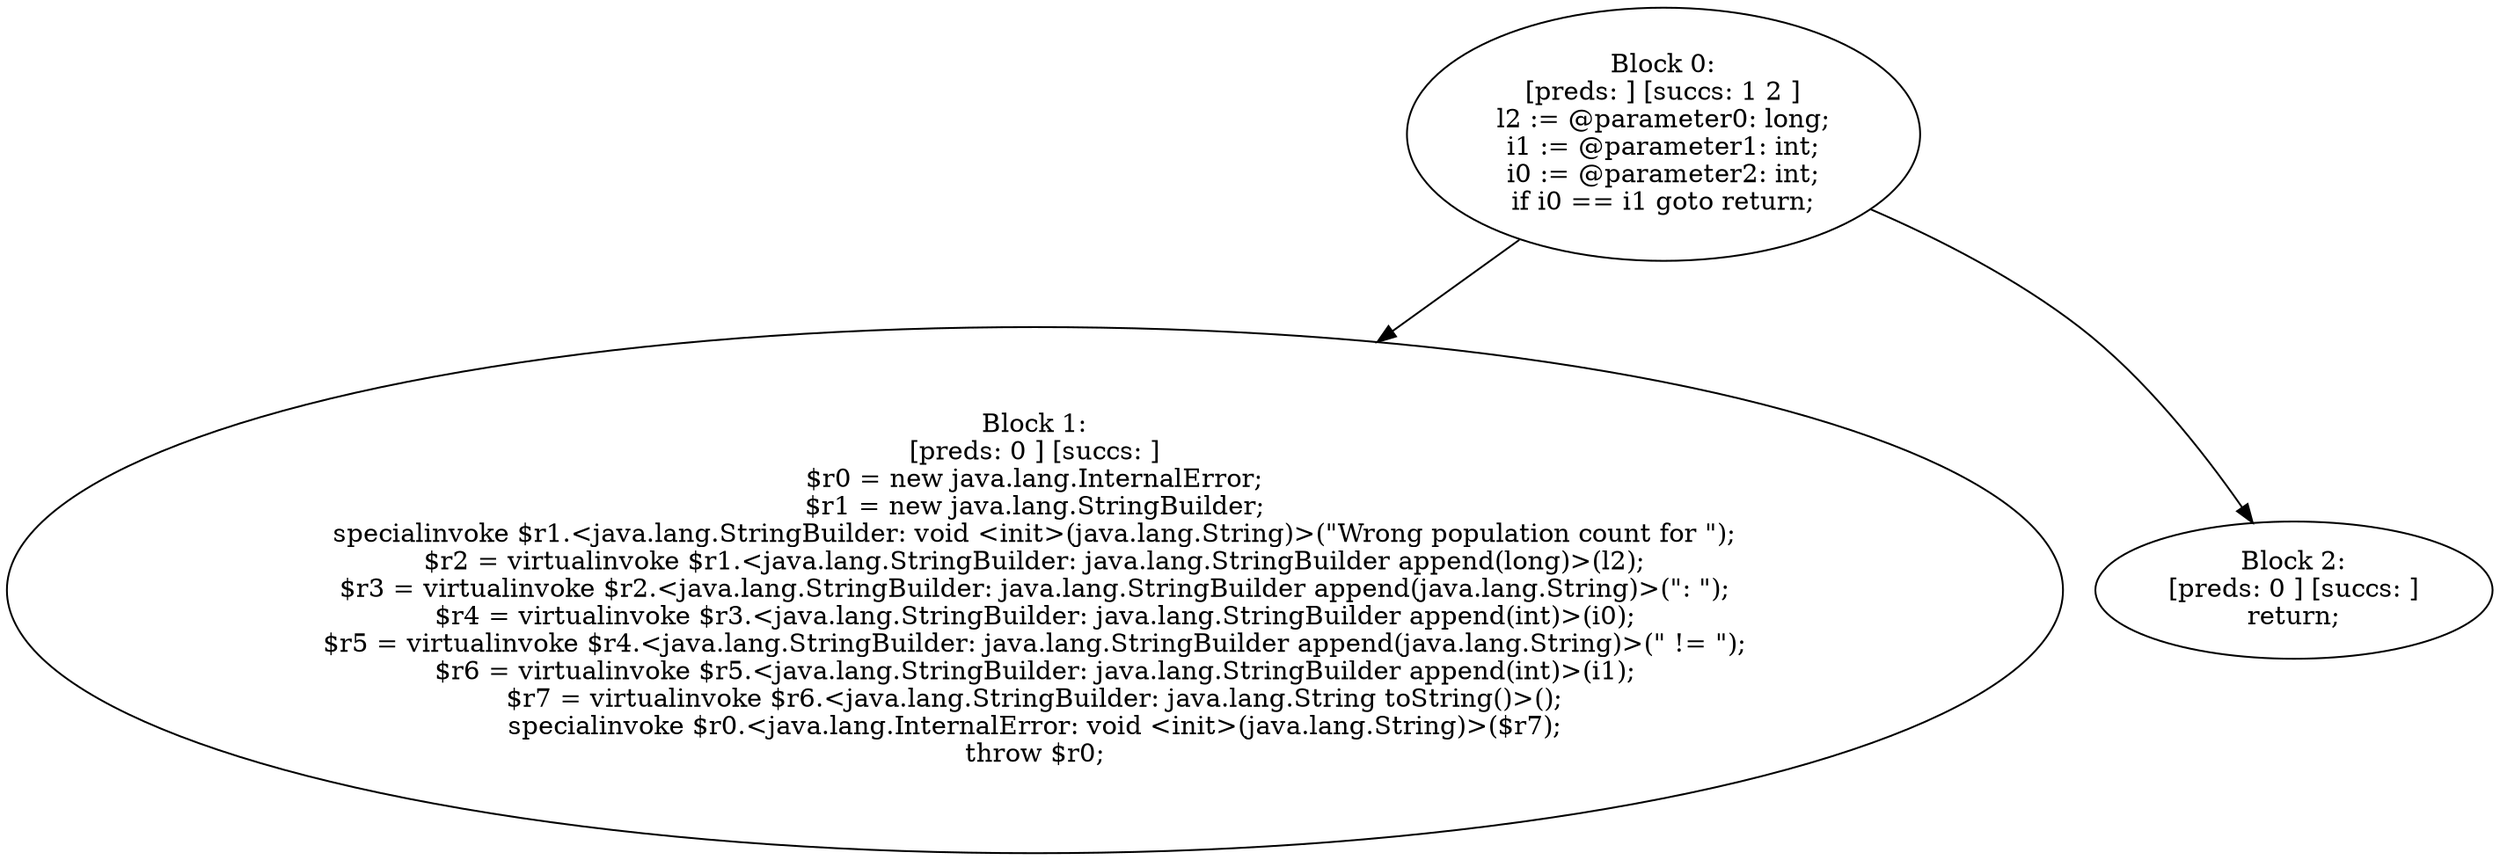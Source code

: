digraph "unitGraph" {
    "Block 0:
[preds: ] [succs: 1 2 ]
l2 := @parameter0: long;
i1 := @parameter1: int;
i0 := @parameter2: int;
if i0 == i1 goto return;
"
    "Block 1:
[preds: 0 ] [succs: ]
$r0 = new java.lang.InternalError;
$r1 = new java.lang.StringBuilder;
specialinvoke $r1.<java.lang.StringBuilder: void <init>(java.lang.String)>(\"Wrong population count for \");
$r2 = virtualinvoke $r1.<java.lang.StringBuilder: java.lang.StringBuilder append(long)>(l2);
$r3 = virtualinvoke $r2.<java.lang.StringBuilder: java.lang.StringBuilder append(java.lang.String)>(\": \");
$r4 = virtualinvoke $r3.<java.lang.StringBuilder: java.lang.StringBuilder append(int)>(i0);
$r5 = virtualinvoke $r4.<java.lang.StringBuilder: java.lang.StringBuilder append(java.lang.String)>(\" != \");
$r6 = virtualinvoke $r5.<java.lang.StringBuilder: java.lang.StringBuilder append(int)>(i1);
$r7 = virtualinvoke $r6.<java.lang.StringBuilder: java.lang.String toString()>();
specialinvoke $r0.<java.lang.InternalError: void <init>(java.lang.String)>($r7);
throw $r0;
"
    "Block 2:
[preds: 0 ] [succs: ]
return;
"
    "Block 0:
[preds: ] [succs: 1 2 ]
l2 := @parameter0: long;
i1 := @parameter1: int;
i0 := @parameter2: int;
if i0 == i1 goto return;
"->"Block 1:
[preds: 0 ] [succs: ]
$r0 = new java.lang.InternalError;
$r1 = new java.lang.StringBuilder;
specialinvoke $r1.<java.lang.StringBuilder: void <init>(java.lang.String)>(\"Wrong population count for \");
$r2 = virtualinvoke $r1.<java.lang.StringBuilder: java.lang.StringBuilder append(long)>(l2);
$r3 = virtualinvoke $r2.<java.lang.StringBuilder: java.lang.StringBuilder append(java.lang.String)>(\": \");
$r4 = virtualinvoke $r3.<java.lang.StringBuilder: java.lang.StringBuilder append(int)>(i0);
$r5 = virtualinvoke $r4.<java.lang.StringBuilder: java.lang.StringBuilder append(java.lang.String)>(\" != \");
$r6 = virtualinvoke $r5.<java.lang.StringBuilder: java.lang.StringBuilder append(int)>(i1);
$r7 = virtualinvoke $r6.<java.lang.StringBuilder: java.lang.String toString()>();
specialinvoke $r0.<java.lang.InternalError: void <init>(java.lang.String)>($r7);
throw $r0;
";
    "Block 0:
[preds: ] [succs: 1 2 ]
l2 := @parameter0: long;
i1 := @parameter1: int;
i0 := @parameter2: int;
if i0 == i1 goto return;
"->"Block 2:
[preds: 0 ] [succs: ]
return;
";
}
